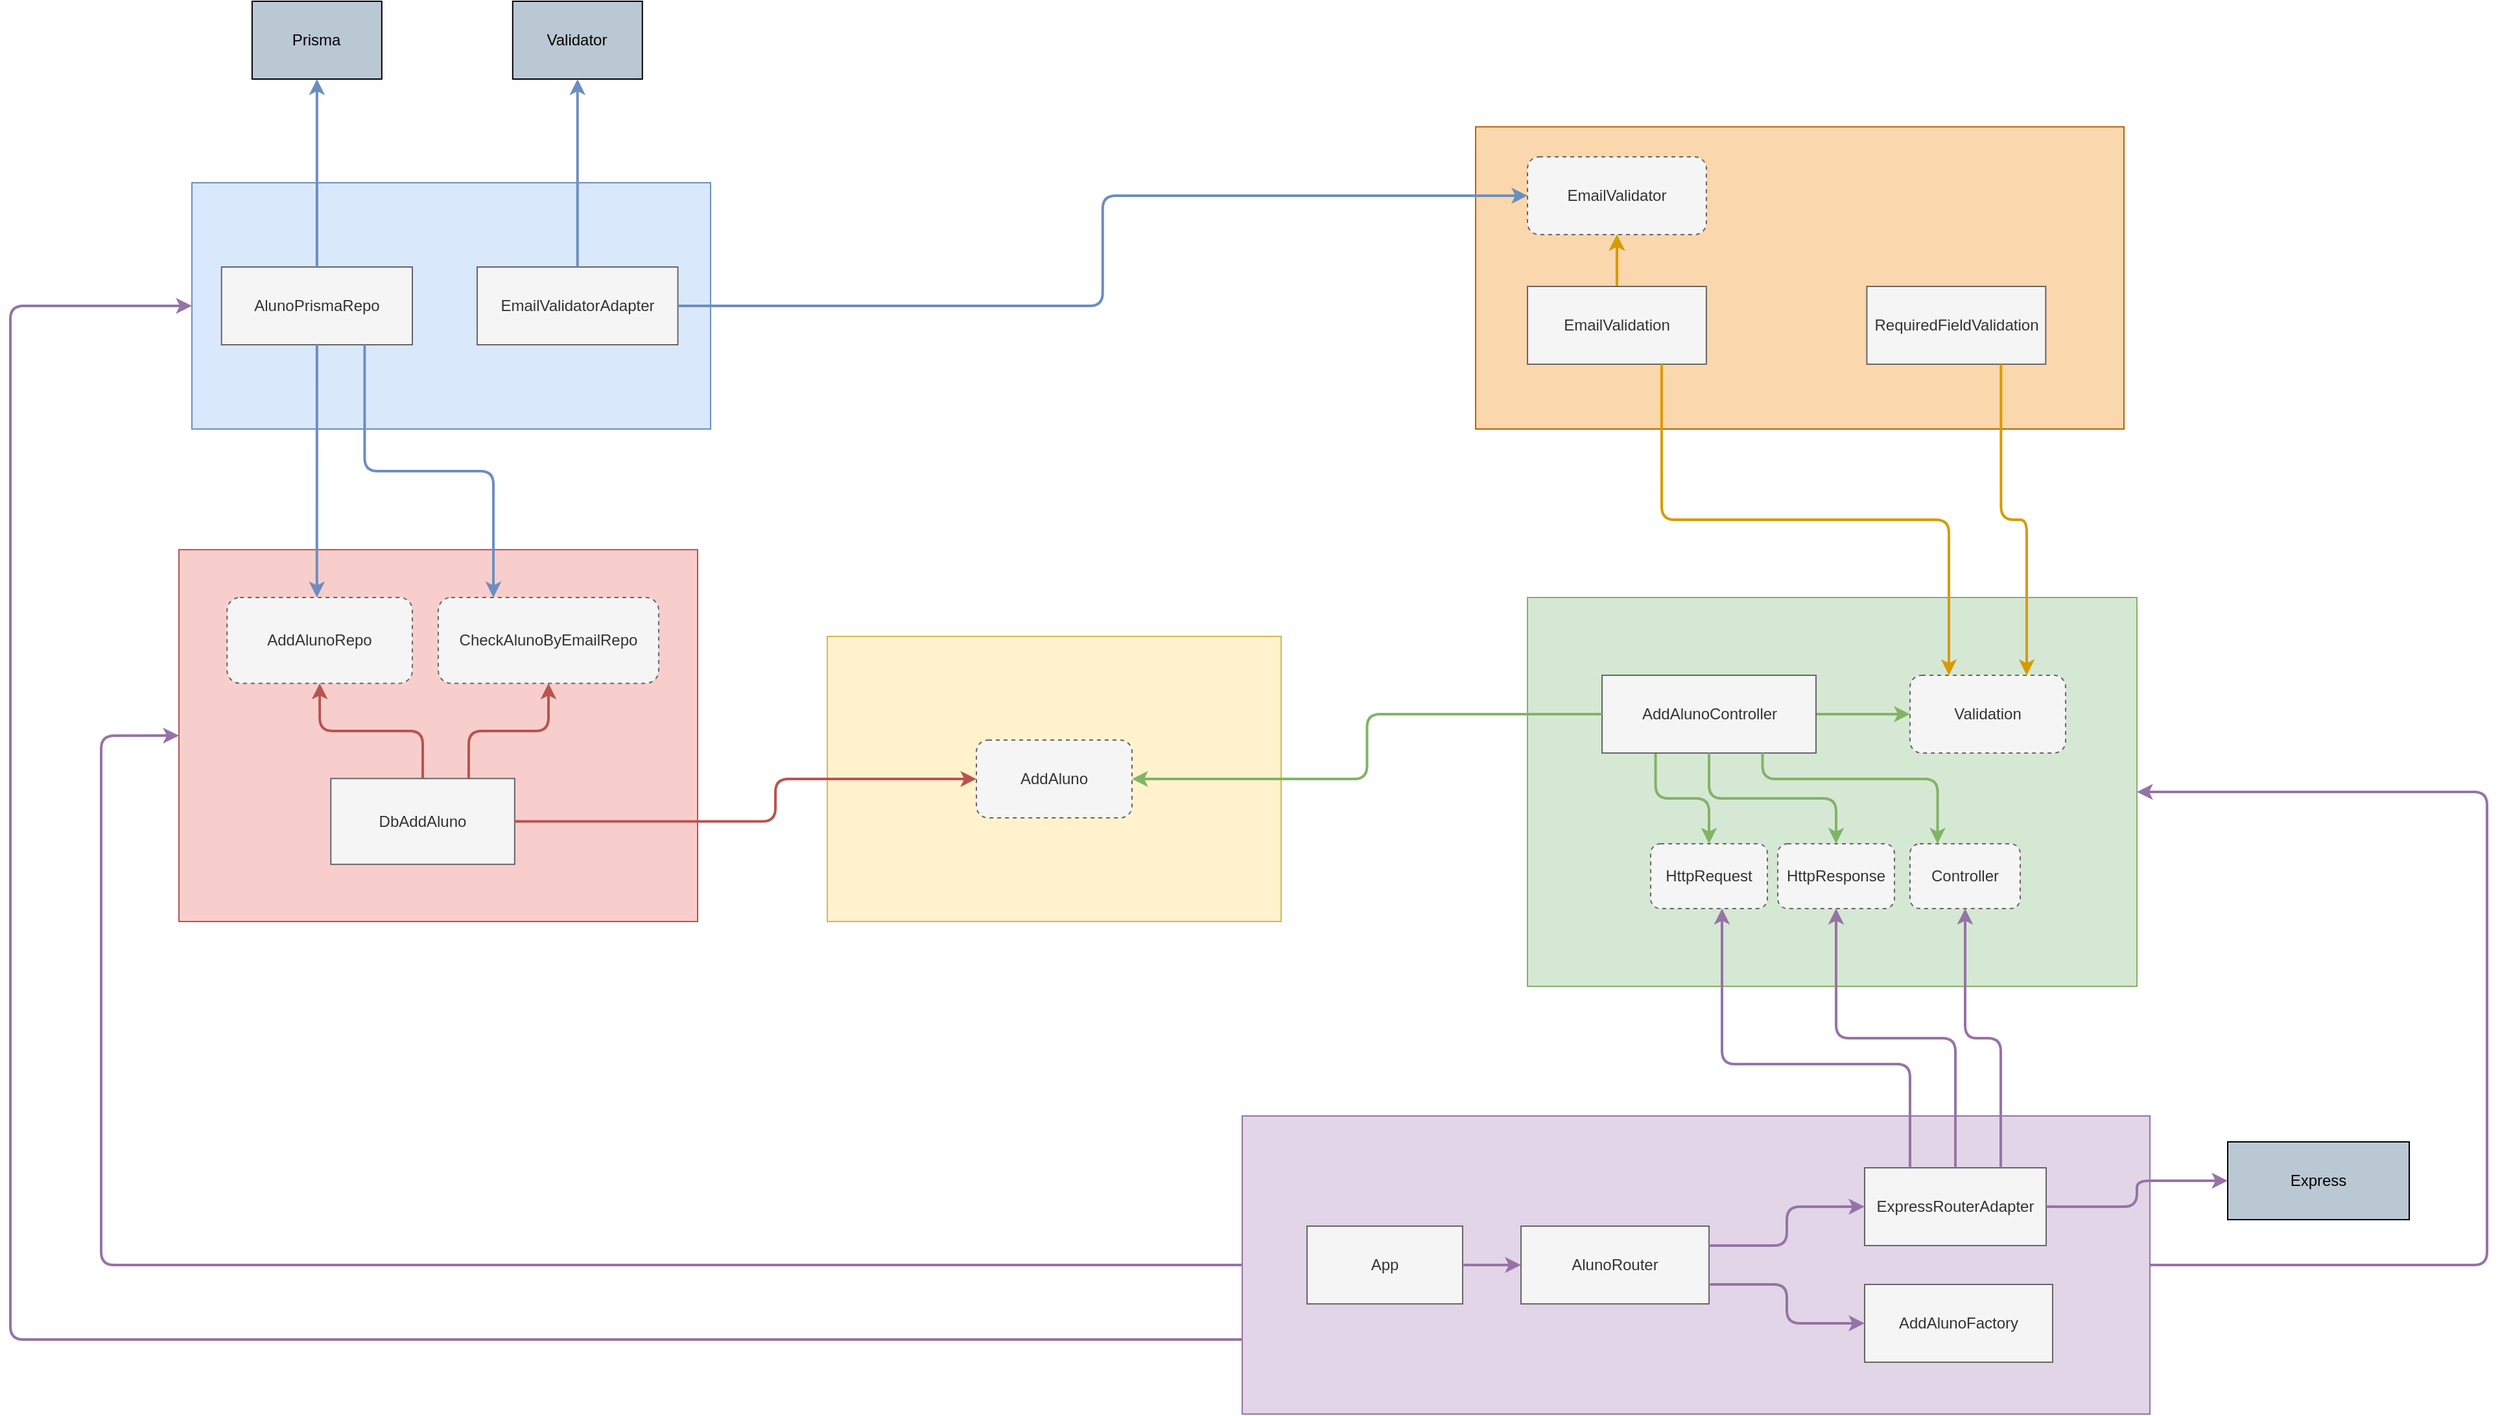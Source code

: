<mxfile>
    <diagram id="FsfQrV8Gz_uJQ-x6BshP" name="add-aluno">
        <mxGraphModel dx="1724" dy="1227" grid="1" gridSize="10" guides="1" tooltips="1" connect="1" arrows="1" fold="1" page="0" pageScale="1" pageWidth="850" pageHeight="1100" math="0" shadow="0">
            <root>
                <mxCell id="0"/>
                <mxCell id="1" parent="0"/>
                <mxCell id="99" value="" style="group" parent="1" vertex="1" connectable="0">
                    <mxGeometry x="-140" y="30" width="400" height="320" as="geometry"/>
                </mxCell>
                <mxCell id="98" value="" style="group" parent="99" vertex="1" connectable="0">
                    <mxGeometry width="400.0" height="320" as="geometry"/>
                </mxCell>
                <mxCell id="26" value="" style="rounded=0;whiteSpace=wrap;html=1;fillColor=#f8cecc;strokeColor=#b85450;" parent="98" vertex="1">
                    <mxGeometry y="33.103" width="400.0" height="286.897" as="geometry"/>
                </mxCell>
                <mxCell id="97" value="Data" style="text;html=1;strokeColor=none;fillColor=none;align=center;verticalAlign=middle;whiteSpace=wrap;rounded=0;fontColor=#FFFFFF;" parent="98" vertex="1">
                    <mxGeometry x="342.857" width="57.143" height="33.103" as="geometry"/>
                </mxCell>
                <mxCell id="28" value="AddAlunoRepo" style="rounded=1;whiteSpace=wrap;dashed=1;html=1;fillColor=#f5f5f5;fontColor=#333333;strokeColor=#666666;" parent="98" vertex="1">
                    <mxGeometry x="37.144" y="69.997" width="142.857" height="66.207" as="geometry"/>
                </mxCell>
                <mxCell id="NS_z2Z3GyRTqCFLhcO67-184" style="edgeStyle=orthogonalEdgeStyle;shape=connector;rounded=1;html=1;exitX=0.75;exitY=0;exitDx=0;exitDy=0;entryX=0.5;entryY=1;entryDx=0;entryDy=0;labelBackgroundColor=default;strokeColor=#b85450;strokeWidth=2;fontFamily=Helvetica;fontSize=11;fontColor=default;endArrow=classic;fillColor=#f8cecc;" parent="98" source="27" target="NS_z2Z3GyRTqCFLhcO67-183" edge="1">
                    <mxGeometry relative="1" as="geometry"/>
                </mxCell>
                <mxCell id="27" value="DbAddAluno" style="rounded=0;whiteSpace=wrap;html=1;fillColor=#f5f5f5;fontColor=#333333;strokeColor=#666666;" parent="98" vertex="1">
                    <mxGeometry x="117.14" y="209.66" width="141.79" height="66.21" as="geometry"/>
                </mxCell>
                <mxCell id="132" style="edgeStyle=orthogonalEdgeStyle;shape=connector;rounded=1;html=1;exitX=0.5;exitY=0;exitDx=0;exitDy=0;entryX=0.5;entryY=1;entryDx=0;entryDy=0;labelBackgroundColor=default;strokeColor=#b85450;strokeWidth=2;fontFamily=Helvetica;fontSize=12;fontColor=#333333;endArrow=classic;fillColor=#f8cecc;" parent="98" source="27" target="28" edge="1">
                    <mxGeometry relative="1" as="geometry"/>
                </mxCell>
                <mxCell id="NS_z2Z3GyRTqCFLhcO67-183" value="CheckAlunoByEmailRepo" style="rounded=1;whiteSpace=wrap;dashed=1;html=1;fillColor=#f5f5f5;fontColor=#333333;strokeColor=#666666;" parent="98" vertex="1">
                    <mxGeometry x="200" y="70" width="170" height="66.21" as="geometry"/>
                </mxCell>
                <mxCell id="102" value="" style="group" parent="1" vertex="1" connectable="0">
                    <mxGeometry x="360" y="100" width="350" height="250" as="geometry"/>
                </mxCell>
                <mxCell id="100" value="" style="group" parent="102" vertex="1" connectable="0">
                    <mxGeometry y="30" width="350" height="220" as="geometry"/>
                </mxCell>
                <mxCell id="92" value="" style="rounded=0;whiteSpace=wrap;html=1;fillColor=#fff2cc;strokeColor=#d6b656;" parent="100" vertex="1">
                    <mxGeometry width="350" height="220" as="geometry"/>
                </mxCell>
                <mxCell id="93" value="AddAluno" style="rounded=1;whiteSpace=wrap;html=1;dashed=1;fillColor=#f5f5f5;fontColor=#333333;strokeColor=#666666;" parent="100" vertex="1">
                    <mxGeometry x="115" y="80" width="120" height="60" as="geometry"/>
                </mxCell>
                <mxCell id="101" value="Domain" style="text;html=1;strokeColor=none;fillColor=none;align=center;verticalAlign=middle;whiteSpace=wrap;rounded=0;fontColor=#FFFFFF;" parent="102" vertex="1">
                    <mxGeometry x="290" width="60" height="30" as="geometry"/>
                </mxCell>
                <mxCell id="105" value="Prisma" style="rounded=0;whiteSpace=wrap;html=1;fillColor=#bac8d3;strokeColor=#000000;fontColor=#000000;" parent="1" vertex="1">
                    <mxGeometry x="-83.57" y="-360" width="100" height="60" as="geometry"/>
                </mxCell>
                <mxCell id="110" value="" style="group;fontColor=#FFFFFF;" parent="1" vertex="1" connectable="0">
                    <mxGeometry x="-130" y="-250" width="400" height="220" as="geometry"/>
                </mxCell>
                <mxCell id="108" value="" style="group" parent="110" vertex="1" connectable="0">
                    <mxGeometry y="30" width="400" height="190" as="geometry"/>
                </mxCell>
                <mxCell id="103" value="" style="rounded=0;whiteSpace=wrap;html=1;fillColor=#dae8fc;strokeColor=#6c8ebf;" parent="108" vertex="1">
                    <mxGeometry width="400" height="190" as="geometry"/>
                </mxCell>
                <mxCell id="104" value="AlunoPrismaRepo" style="rounded=0;whiteSpace=wrap;html=1;fillColor=#f5f5f5;fontColor=#333333;strokeColor=#666666;" parent="108" vertex="1">
                    <mxGeometry x="22.86" y="65" width="147.14" height="60" as="geometry"/>
                </mxCell>
                <mxCell id="NS_z2Z3GyRTqCFLhcO67-179" value="EmailValidatorAdapter" style="rounded=0;whiteSpace=wrap;html=1;fillColor=#f5f5f5;fontColor=#333333;strokeColor=#666666;" parent="108" vertex="1">
                    <mxGeometry x="220" y="65" width="154.77" height="60" as="geometry"/>
                </mxCell>
                <mxCell id="109" value="Infra" style="text;html=1;strokeColor=none;fillColor=none;align=center;verticalAlign=middle;whiteSpace=wrap;rounded=0;fontColor=#FFFFFF;" parent="110" vertex="1">
                    <mxGeometry x="342.857" width="57.143" height="30" as="geometry"/>
                </mxCell>
                <mxCell id="114" value="" style="group" parent="1" vertex="1" connectable="0">
                    <mxGeometry x="900" y="70" width="470" height="330" as="geometry"/>
                </mxCell>
                <mxCell id="113" value="Presentation" style="text;html=1;strokeColor=none;fillColor=none;align=center;verticalAlign=middle;whiteSpace=wrap;rounded=0;dashed=1;fontColor=#FFFFFF;" parent="114" vertex="1">
                    <mxGeometry x="390" width="80" height="30" as="geometry"/>
                </mxCell>
                <mxCell id="128" value="" style="group" parent="114" vertex="1" connectable="0">
                    <mxGeometry y="30" width="470" height="300" as="geometry"/>
                </mxCell>
                <mxCell id="112" value="" style="rounded=0;whiteSpace=wrap;html=1;fillColor=#d5e8d4;strokeColor=#82b366;" parent="128" vertex="1">
                    <mxGeometry width="470" height="300" as="geometry"/>
                </mxCell>
                <mxCell id="140" style="edgeStyle=orthogonalEdgeStyle;shape=connector;rounded=1;html=1;exitX=0.25;exitY=1;exitDx=0;exitDy=0;labelBackgroundColor=default;strokeColor=#82b366;strokeWidth=2;fontFamily=Helvetica;fontSize=12;fontColor=#333333;endArrow=classic;fillColor=#d5e8d4;" parent="128" source="115" target="136" edge="1">
                    <mxGeometry relative="1" as="geometry"/>
                </mxCell>
                <mxCell id="NS_z2Z3GyRTqCFLhcO67-169" style="edgeStyle=none;html=1;exitX=1;exitY=0.5;exitDx=0;exitDy=0;entryX=0;entryY=0.5;entryDx=0;entryDy=0;strokeWidth=2;fillColor=#d5e8d4;strokeColor=#82b366;" parent="128" source="115" target="NS_z2Z3GyRTqCFLhcO67-167" edge="1">
                    <mxGeometry relative="1" as="geometry"/>
                </mxCell>
                <mxCell id="115" value="AddAlunoController" style="rounded=0;whiteSpace=wrap;html=1;fontColor=#333333;fillColor=#f5f5f5;strokeColor=#666666;" parent="128" vertex="1">
                    <mxGeometry x="57.5" y="60" width="165" height="60" as="geometry"/>
                </mxCell>
                <mxCell id="117" value="HttpResponse" style="rounded=1;whiteSpace=wrap;html=1;fontColor=#333333;fillColor=#f5f5f5;strokeColor=#666666;dashed=1;" parent="128" vertex="1">
                    <mxGeometry x="193" y="190" width="90" height="50" as="geometry"/>
                </mxCell>
                <mxCell id="123" value="Controller" style="rounded=1;whiteSpace=wrap;html=1;fontColor=#333333;fillColor=#f5f5f5;strokeColor=#666666;dashed=1;" parent="128" vertex="1">
                    <mxGeometry x="295" y="190" width="85" height="50" as="geometry"/>
                </mxCell>
                <mxCell id="125" style="edgeStyle=orthogonalEdgeStyle;html=1;exitX=0.5;exitY=1;exitDx=0;exitDy=0;fontFamily=Helvetica;fontSize=12;fontColor=#333333;fillColor=#d5e8d4;strokeColor=#82b366;strokeWidth=2;" parent="128" source="115" target="117" edge="1">
                    <mxGeometry relative="1" as="geometry"/>
                </mxCell>
                <mxCell id="126" style="shape=connector;rounded=1;html=1;exitX=0.75;exitY=1;exitDx=0;exitDy=0;entryX=0.25;entryY=0;entryDx=0;entryDy=0;labelBackgroundColor=default;strokeColor=#82b366;fontFamily=Helvetica;fontSize=12;fontColor=#333333;endArrow=classic;fillColor=#d5e8d4;strokeWidth=2;edgeStyle=orthogonalEdgeStyle;" parent="128" source="115" target="123" edge="1">
                    <mxGeometry relative="1" as="geometry">
                        <Array as="points">
                            <mxPoint x="181" y="140"/>
                            <mxPoint x="316" y="140"/>
                        </Array>
                    </mxGeometry>
                </mxCell>
                <mxCell id="136" value="HttpRequest" style="rounded=1;whiteSpace=wrap;html=1;fontColor=#333333;fillColor=#f5f5f5;strokeColor=#666666;dashed=1;" parent="128" vertex="1">
                    <mxGeometry x="95" y="190" width="90" height="50" as="geometry"/>
                </mxCell>
                <mxCell id="NS_z2Z3GyRTqCFLhcO67-167" value="Validation" style="rounded=1;whiteSpace=wrap;html=1;dashed=1;fillColor=#f5f5f5;fontColor=#333333;strokeColor=#666666;" parent="128" vertex="1">
                    <mxGeometry x="295" y="60" width="120" height="60" as="geometry"/>
                </mxCell>
                <mxCell id="129" style="edgeStyle=orthogonalEdgeStyle;rounded=1;html=1;exitX=0;exitY=0.5;exitDx=0;exitDy=0;entryX=1;entryY=0.5;entryDx=0;entryDy=0;labelBackgroundColor=default;strokeColor=#82b366;fontFamily=Helvetica;fontSize=12;fontColor=#333333;endArrow=classic;fillColor=#d5e8d4;strokeWidth=2;" parent="1" source="115" target="93" edge="1">
                    <mxGeometry relative="1" as="geometry"/>
                </mxCell>
                <mxCell id="130" style="edgeStyle=orthogonalEdgeStyle;shape=connector;rounded=1;html=1;exitX=1;exitY=0.5;exitDx=0;exitDy=0;entryX=0;entryY=0.5;entryDx=0;entryDy=0;labelBackgroundColor=default;strokeColor=#b85450;fontFamily=Helvetica;fontSize=12;fontColor=#333333;endArrow=classic;fillColor=#f8cecc;strokeWidth=2;" parent="1" source="27" target="93" edge="1">
                    <mxGeometry relative="1" as="geometry">
                        <Array as="points">
                            <mxPoint x="320" y="273"/>
                            <mxPoint x="320" y="240"/>
                        </Array>
                    </mxGeometry>
                </mxCell>
                <mxCell id="133" style="edgeStyle=orthogonalEdgeStyle;shape=connector;rounded=1;html=1;exitX=0.5;exitY=0;exitDx=0;exitDy=0;entryX=0.5;entryY=1;entryDx=0;entryDy=0;labelBackgroundColor=default;strokeColor=#6c8ebf;strokeWidth=2;fontFamily=Helvetica;fontSize=12;fontColor=#333333;endArrow=classic;fillColor=#dae8fc;" parent="1" source="104" target="105" edge="1">
                    <mxGeometry relative="1" as="geometry"/>
                </mxCell>
                <mxCell id="134" style="edgeStyle=orthogonalEdgeStyle;shape=connector;rounded=1;html=1;exitX=0.5;exitY=1;exitDx=0;exitDy=0;labelBackgroundColor=default;strokeColor=#6c8ebf;strokeWidth=2;fontFamily=Helvetica;fontSize=12;fontColor=#333333;endArrow=classic;fillColor=#dae8fc;" parent="1" source="104" target="28" edge="1">
                    <mxGeometry relative="1" as="geometry">
                        <Array as="points">
                            <mxPoint x="-34" y="50"/>
                            <mxPoint x="-34" y="50"/>
                        </Array>
                    </mxGeometry>
                </mxCell>
                <mxCell id="146" value="&lt;font color=&quot;#000000&quot;&gt;Express&lt;/font&gt;" style="rounded=0;whiteSpace=wrap;html=1;strokeColor=#000000;fontFamily=Helvetica;fontSize=12;fillColor=#bac8d3;" parent="1" vertex="1">
                    <mxGeometry x="1440" y="520" width="140" height="60" as="geometry"/>
                </mxCell>
                <mxCell id="154" value="" style="group" parent="1" vertex="1" connectable="0">
                    <mxGeometry x="680" y="470" width="700" height="260" as="geometry"/>
                </mxCell>
                <mxCell id="141" value="" style="rounded=0;whiteSpace=wrap;html=1;strokeColor=#9673a6;fontFamily=Helvetica;fontSize=12;fillColor=#e1d5e7;" parent="154" vertex="1">
                    <mxGeometry y="30" width="700" height="230" as="geometry"/>
                </mxCell>
                <mxCell id="142" value="App" style="rounded=0;whiteSpace=wrap;html=1;strokeColor=#666666;fontFamily=Helvetica;fontSize=12;fontColor=#333333;fillColor=#f5f5f5;" parent="154" vertex="1">
                    <mxGeometry x="50" y="115" width="120" height="60" as="geometry"/>
                </mxCell>
                <mxCell id="143" value="AlunoRouter" style="rounded=0;whiteSpace=wrap;html=1;strokeColor=#666666;fontFamily=Helvetica;fontSize=12;fontColor=#333333;fillColor=#f5f5f5;" parent="154" vertex="1">
                    <mxGeometry x="215" y="115" width="145" height="60" as="geometry"/>
                </mxCell>
                <mxCell id="144" value="ExpressRouterAdapter" style="rounded=0;whiteSpace=wrap;html=1;strokeColor=#666666;fontFamily=Helvetica;fontSize=12;fontColor=#333333;fillColor=#f5f5f5;" parent="154" vertex="1">
                    <mxGeometry x="480" y="70" width="140" height="60" as="geometry"/>
                </mxCell>
                <mxCell id="145" value="AddAlunoFactory" style="rounded=0;whiteSpace=wrap;html=1;strokeColor=#666666;fontFamily=Helvetica;fontSize=12;fontColor=#333333;fillColor=#f5f5f5;" parent="154" vertex="1">
                    <mxGeometry x="480" y="160" width="145" height="60" as="geometry"/>
                </mxCell>
                <mxCell id="153" value="Main" style="text;html=1;strokeColor=none;fillColor=none;align=center;verticalAlign=middle;whiteSpace=wrap;rounded=0;fontFamily=Helvetica;fontSize=12;fontColor=#FFFFFF;" parent="154" vertex="1">
                    <mxGeometry x="640" width="60" height="30" as="geometry"/>
                </mxCell>
                <mxCell id="148" style="edgeStyle=orthogonalEdgeStyle;shape=connector;rounded=1;html=1;exitX=1;exitY=0.5;exitDx=0;exitDy=0;entryX=0;entryY=0.5;entryDx=0;entryDy=0;labelBackgroundColor=default;strokeColor=#9673a6;strokeWidth=2;fontFamily=Helvetica;fontSize=12;fontColor=#000000;endArrow=classic;fillColor=#e1d5e7;" parent="154" source="142" target="143" edge="1">
                    <mxGeometry relative="1" as="geometry"/>
                </mxCell>
                <mxCell id="151" style="edgeStyle=orthogonalEdgeStyle;shape=connector;rounded=1;html=1;exitX=1;exitY=0.25;exitDx=0;exitDy=0;labelBackgroundColor=default;strokeColor=#9673a6;strokeWidth=2;fontFamily=Helvetica;fontSize=12;fontColor=#000000;endArrow=classic;fillColor=#e1d5e7;" parent="154" source="143" target="144" edge="1">
                    <mxGeometry relative="1" as="geometry"/>
                </mxCell>
                <mxCell id="150" style="edgeStyle=orthogonalEdgeStyle;shape=connector;rounded=1;html=1;exitX=1;exitY=0.75;exitDx=0;exitDy=0;labelBackgroundColor=default;strokeColor=#9673a6;strokeWidth=2;fontFamily=Helvetica;fontSize=12;fontColor=#000000;endArrow=classic;fillColor=#e1d5e7;" parent="154" source="143" target="145" edge="1">
                    <mxGeometry relative="1" as="geometry"/>
                </mxCell>
                <mxCell id="147" style="edgeStyle=orthogonalEdgeStyle;shape=connector;rounded=1;html=1;exitX=1;exitY=0.5;exitDx=0;exitDy=0;labelBackgroundColor=default;strokeColor=#9673a6;strokeWidth=2;fontFamily=Helvetica;fontSize=12;fontColor=#000000;endArrow=classic;fillColor=#e1d5e7;" parent="1" source="144" target="146" edge="1">
                    <mxGeometry relative="1" as="geometry"/>
                </mxCell>
                <mxCell id="155" style="edgeStyle=orthogonalEdgeStyle;shape=connector;rounded=1;html=1;exitX=0;exitY=0.5;exitDx=0;exitDy=0;entryX=0;entryY=0.5;entryDx=0;entryDy=0;labelBackgroundColor=default;strokeColor=#9673a6;strokeWidth=2;fontFamily=Helvetica;fontSize=12;fontColor=#FFFFFF;endArrow=classic;fillColor=#e1d5e7;" parent="1" source="141" target="26" edge="1">
                    <mxGeometry relative="1" as="geometry">
                        <Array as="points">
                            <mxPoint x="-200" y="615"/>
                            <mxPoint x="-200" y="207"/>
                        </Array>
                    </mxGeometry>
                </mxCell>
                <mxCell id="158" style="edgeStyle=orthogonalEdgeStyle;shape=connector;rounded=1;html=1;exitX=0;exitY=0.75;exitDx=0;exitDy=0;entryX=0;entryY=0.5;entryDx=0;entryDy=0;labelBackgroundColor=default;strokeColor=#9673a6;strokeWidth=2;fontFamily=Helvetica;fontSize=12;fontColor=#FFFFFF;endArrow=classic;fillColor=#e1d5e7;" parent="1" source="141" target="103" edge="1">
                    <mxGeometry relative="1" as="geometry">
                        <Array as="points">
                            <mxPoint x="-270" y="672"/>
                            <mxPoint x="-270" y="-125"/>
                        </Array>
                    </mxGeometry>
                </mxCell>
                <mxCell id="159" style="edgeStyle=orthogonalEdgeStyle;shape=connector;rounded=1;html=1;exitX=0.25;exitY=0;exitDx=0;exitDy=0;labelBackgroundColor=default;strokeColor=#9673a6;strokeWidth=2;fontFamily=Helvetica;fontSize=12;fontColor=#FFFFFF;endArrow=classic;fillColor=#e1d5e7;" parent="1" source="144" target="136" edge="1">
                    <mxGeometry relative="1" as="geometry">
                        <Array as="points">
                            <mxPoint x="1195" y="460"/>
                            <mxPoint x="1050" y="460"/>
                        </Array>
                    </mxGeometry>
                </mxCell>
                <mxCell id="160" style="edgeStyle=orthogonalEdgeStyle;shape=connector;rounded=1;html=1;exitX=0.5;exitY=0;exitDx=0;exitDy=0;entryX=0.5;entryY=1;entryDx=0;entryDy=0;labelBackgroundColor=default;strokeColor=#9673a6;strokeWidth=2;fontFamily=Helvetica;fontSize=12;fontColor=#FFFFFF;endArrow=classic;fillColor=#e1d5e7;" parent="1" source="144" target="117" edge="1">
                    <mxGeometry relative="1" as="geometry"/>
                </mxCell>
                <mxCell id="161" style="edgeStyle=orthogonalEdgeStyle;shape=connector;rounded=1;html=1;exitX=0.75;exitY=0;exitDx=0;exitDy=0;entryX=0.5;entryY=1;entryDx=0;entryDy=0;labelBackgroundColor=default;strokeColor=#9673a6;strokeWidth=2;fontFamily=Helvetica;fontSize=12;fontColor=#FFFFFF;endArrow=classic;fillColor=#e1d5e7;" parent="1" source="144" target="123" edge="1">
                    <mxGeometry relative="1" as="geometry"/>
                </mxCell>
                <mxCell id="162" style="edgeStyle=orthogonalEdgeStyle;shape=connector;rounded=1;html=1;exitX=1;exitY=0.5;exitDx=0;exitDy=0;entryX=1;entryY=0.5;entryDx=0;entryDy=0;labelBackgroundColor=default;strokeColor=#9673a6;strokeWidth=2;fontFamily=Helvetica;fontSize=12;fontColor=#FFFFFF;endArrow=classic;fillColor=#e1d5e7;" parent="1" source="141" target="112" edge="1">
                    <mxGeometry relative="1" as="geometry">
                        <Array as="points">
                            <mxPoint x="1640" y="615"/>
                            <mxPoint x="1640" y="250"/>
                        </Array>
                    </mxGeometry>
                </mxCell>
                <mxCell id="NS_z2Z3GyRTqCFLhcO67-162" value="" style="group" parent="1" vertex="1" connectable="0">
                    <mxGeometry x="860" y="-300" width="500" height="270" as="geometry"/>
                </mxCell>
                <mxCell id="NS_z2Z3GyRTqCFLhcO67-163" value="" style="rounded=0;whiteSpace=wrap;html=1;strokeColor=#b46504;fontFamily=Helvetica;fontSize=12;fillColor=#fad7ac;" parent="NS_z2Z3GyRTqCFLhcO67-162" vertex="1">
                    <mxGeometry y="36.818" width="500" height="233.182" as="geometry"/>
                </mxCell>
                <mxCell id="NS_z2Z3GyRTqCFLhcO67-164" value="RequiredFieldValidation" style="rounded=0;whiteSpace=wrap;html=1;strokeColor=#666666;fontFamily=Helvetica;fontSize=12;fontColor=#333333;fillColor=#f5f5f5;" parent="NS_z2Z3GyRTqCFLhcO67-162" vertex="1">
                    <mxGeometry x="301.72" y="160" width="137.93" height="60" as="geometry"/>
                </mxCell>
                <mxCell id="NS_z2Z3GyRTqCFLhcO67-166" value="Validation" style="text;html=1;strokeColor=none;fillColor=none;align=center;verticalAlign=middle;whiteSpace=wrap;rounded=0;fontFamily=Helvetica;fontSize=12;fontColor=#FFFFFF;" parent="NS_z2Z3GyRTqCFLhcO67-162" vertex="1">
                    <mxGeometry x="439.655" width="60.345" height="36.818" as="geometry"/>
                </mxCell>
                <mxCell id="NS_z2Z3GyRTqCFLhcO67-176" style="edgeStyle=orthogonalEdgeStyle;shape=connector;rounded=1;html=1;exitX=0.5;exitY=0;exitDx=0;exitDy=0;entryX=0.5;entryY=1;entryDx=0;entryDy=0;labelBackgroundColor=default;strokeColor=#82b366;strokeWidth=2;fontFamily=Helvetica;fontSize=11;fontColor=default;endArrow=classic;fillColor=#d5e8d4;" parent="NS_z2Z3GyRTqCFLhcO67-162" source="NS_z2Z3GyRTqCFLhcO67-172" target="NS_z2Z3GyRTqCFLhcO67-175" edge="1">
                    <mxGeometry relative="1" as="geometry"/>
                </mxCell>
                <mxCell id="NS_z2Z3GyRTqCFLhcO67-177" value="" style="edgeStyle=orthogonalEdgeStyle;shape=connector;rounded=1;html=1;labelBackgroundColor=default;strokeColor=#d79b00;strokeWidth=2;fontFamily=Helvetica;fontSize=11;fontColor=default;endArrow=classic;fillColor=#ffe6cc;" parent="NS_z2Z3GyRTqCFLhcO67-162" source="NS_z2Z3GyRTqCFLhcO67-172" target="NS_z2Z3GyRTqCFLhcO67-175" edge="1">
                    <mxGeometry relative="1" as="geometry"/>
                </mxCell>
                <mxCell id="NS_z2Z3GyRTqCFLhcO67-172" value="EmailValidation" style="rounded=0;whiteSpace=wrap;html=1;strokeColor=#666666;fontFamily=Helvetica;fontSize=12;fontColor=#333333;fillColor=#f5f5f5;" parent="NS_z2Z3GyRTqCFLhcO67-162" vertex="1">
                    <mxGeometry x="40.01" y="160" width="137.93" height="60" as="geometry"/>
                </mxCell>
                <mxCell id="NS_z2Z3GyRTqCFLhcO67-175" value="EmailValidator" style="rounded=1;whiteSpace=wrap;html=1;strokeColor=#666666;fontFamily=Helvetica;fontSize=12;fontColor=#333333;fillColor=#f5f5f5;dashed=1;" parent="NS_z2Z3GyRTqCFLhcO67-162" vertex="1">
                    <mxGeometry x="40.01" y="60" width="137.93" height="60" as="geometry"/>
                </mxCell>
                <mxCell id="NS_z2Z3GyRTqCFLhcO67-174" style="edgeStyle=orthogonalEdgeStyle;shape=connector;rounded=1;html=1;exitX=0.75;exitY=1;exitDx=0;exitDy=0;entryX=0.25;entryY=0;entryDx=0;entryDy=0;labelBackgroundColor=default;strokeColor=#d79b00;strokeWidth=2;fontFamily=Helvetica;fontSize=11;fontColor=default;endArrow=classic;fillColor=#ffe6cc;" parent="1" source="NS_z2Z3GyRTqCFLhcO67-172" target="NS_z2Z3GyRTqCFLhcO67-167" edge="1">
                    <mxGeometry relative="1" as="geometry"/>
                </mxCell>
                <mxCell id="NS_z2Z3GyRTqCFLhcO67-178" style="edgeStyle=orthogonalEdgeStyle;shape=connector;rounded=1;html=1;exitX=0.75;exitY=1;exitDx=0;exitDy=0;entryX=0.75;entryY=0;entryDx=0;entryDy=0;labelBackgroundColor=default;strokeColor=#d79b00;strokeWidth=2;fontFamily=Helvetica;fontSize=11;fontColor=default;endArrow=classic;fillColor=#ffe6cc;" parent="1" source="NS_z2Z3GyRTqCFLhcO67-164" target="NS_z2Z3GyRTqCFLhcO67-167" edge="1">
                    <mxGeometry relative="1" as="geometry"/>
                </mxCell>
                <mxCell id="NS_z2Z3GyRTqCFLhcO67-180" value="Validator" style="rounded=0;whiteSpace=wrap;html=1;fillColor=#bac8d3;strokeColor=#000000;fontColor=#000000;" parent="1" vertex="1">
                    <mxGeometry x="117.39" y="-360" width="100" height="60" as="geometry"/>
                </mxCell>
                <mxCell id="NS_z2Z3GyRTqCFLhcO67-181" style="edgeStyle=orthogonalEdgeStyle;shape=connector;rounded=1;html=1;exitX=0.5;exitY=0;exitDx=0;exitDy=0;entryX=0.5;entryY=1;entryDx=0;entryDy=0;labelBackgroundColor=default;strokeColor=#6c8ebf;strokeWidth=2;fontFamily=Helvetica;fontSize=11;fontColor=default;endArrow=classic;fillColor=#dae8fc;" parent="1" source="NS_z2Z3GyRTqCFLhcO67-179" target="NS_z2Z3GyRTqCFLhcO67-180" edge="1">
                    <mxGeometry relative="1" as="geometry"/>
                </mxCell>
                <mxCell id="NS_z2Z3GyRTqCFLhcO67-182" style="edgeStyle=orthogonalEdgeStyle;shape=connector;rounded=1;html=1;exitX=1;exitY=0.5;exitDx=0;exitDy=0;entryX=0;entryY=0.5;entryDx=0;entryDy=0;labelBackgroundColor=default;strokeColor=#6c8ebf;strokeWidth=2;fontFamily=Helvetica;fontSize=11;fontColor=default;endArrow=classic;fillColor=#dae8fc;" parent="1" source="NS_z2Z3GyRTqCFLhcO67-179" target="NS_z2Z3GyRTqCFLhcO67-175" edge="1">
                    <mxGeometry relative="1" as="geometry"/>
                </mxCell>
                <mxCell id="NS_z2Z3GyRTqCFLhcO67-185" style="edgeStyle=orthogonalEdgeStyle;shape=connector;rounded=1;html=1;exitX=0.75;exitY=1;exitDx=0;exitDy=0;entryX=0.25;entryY=0;entryDx=0;entryDy=0;labelBackgroundColor=default;strokeColor=#6c8ebf;strokeWidth=2;fontFamily=Helvetica;fontSize=11;fontColor=default;endArrow=classic;fillColor=#dae8fc;" parent="1" source="104" target="NS_z2Z3GyRTqCFLhcO67-183" edge="1">
                    <mxGeometry relative="1" as="geometry"/>
                </mxCell>
            </root>
        </mxGraphModel>
    </diagram>
</mxfile>